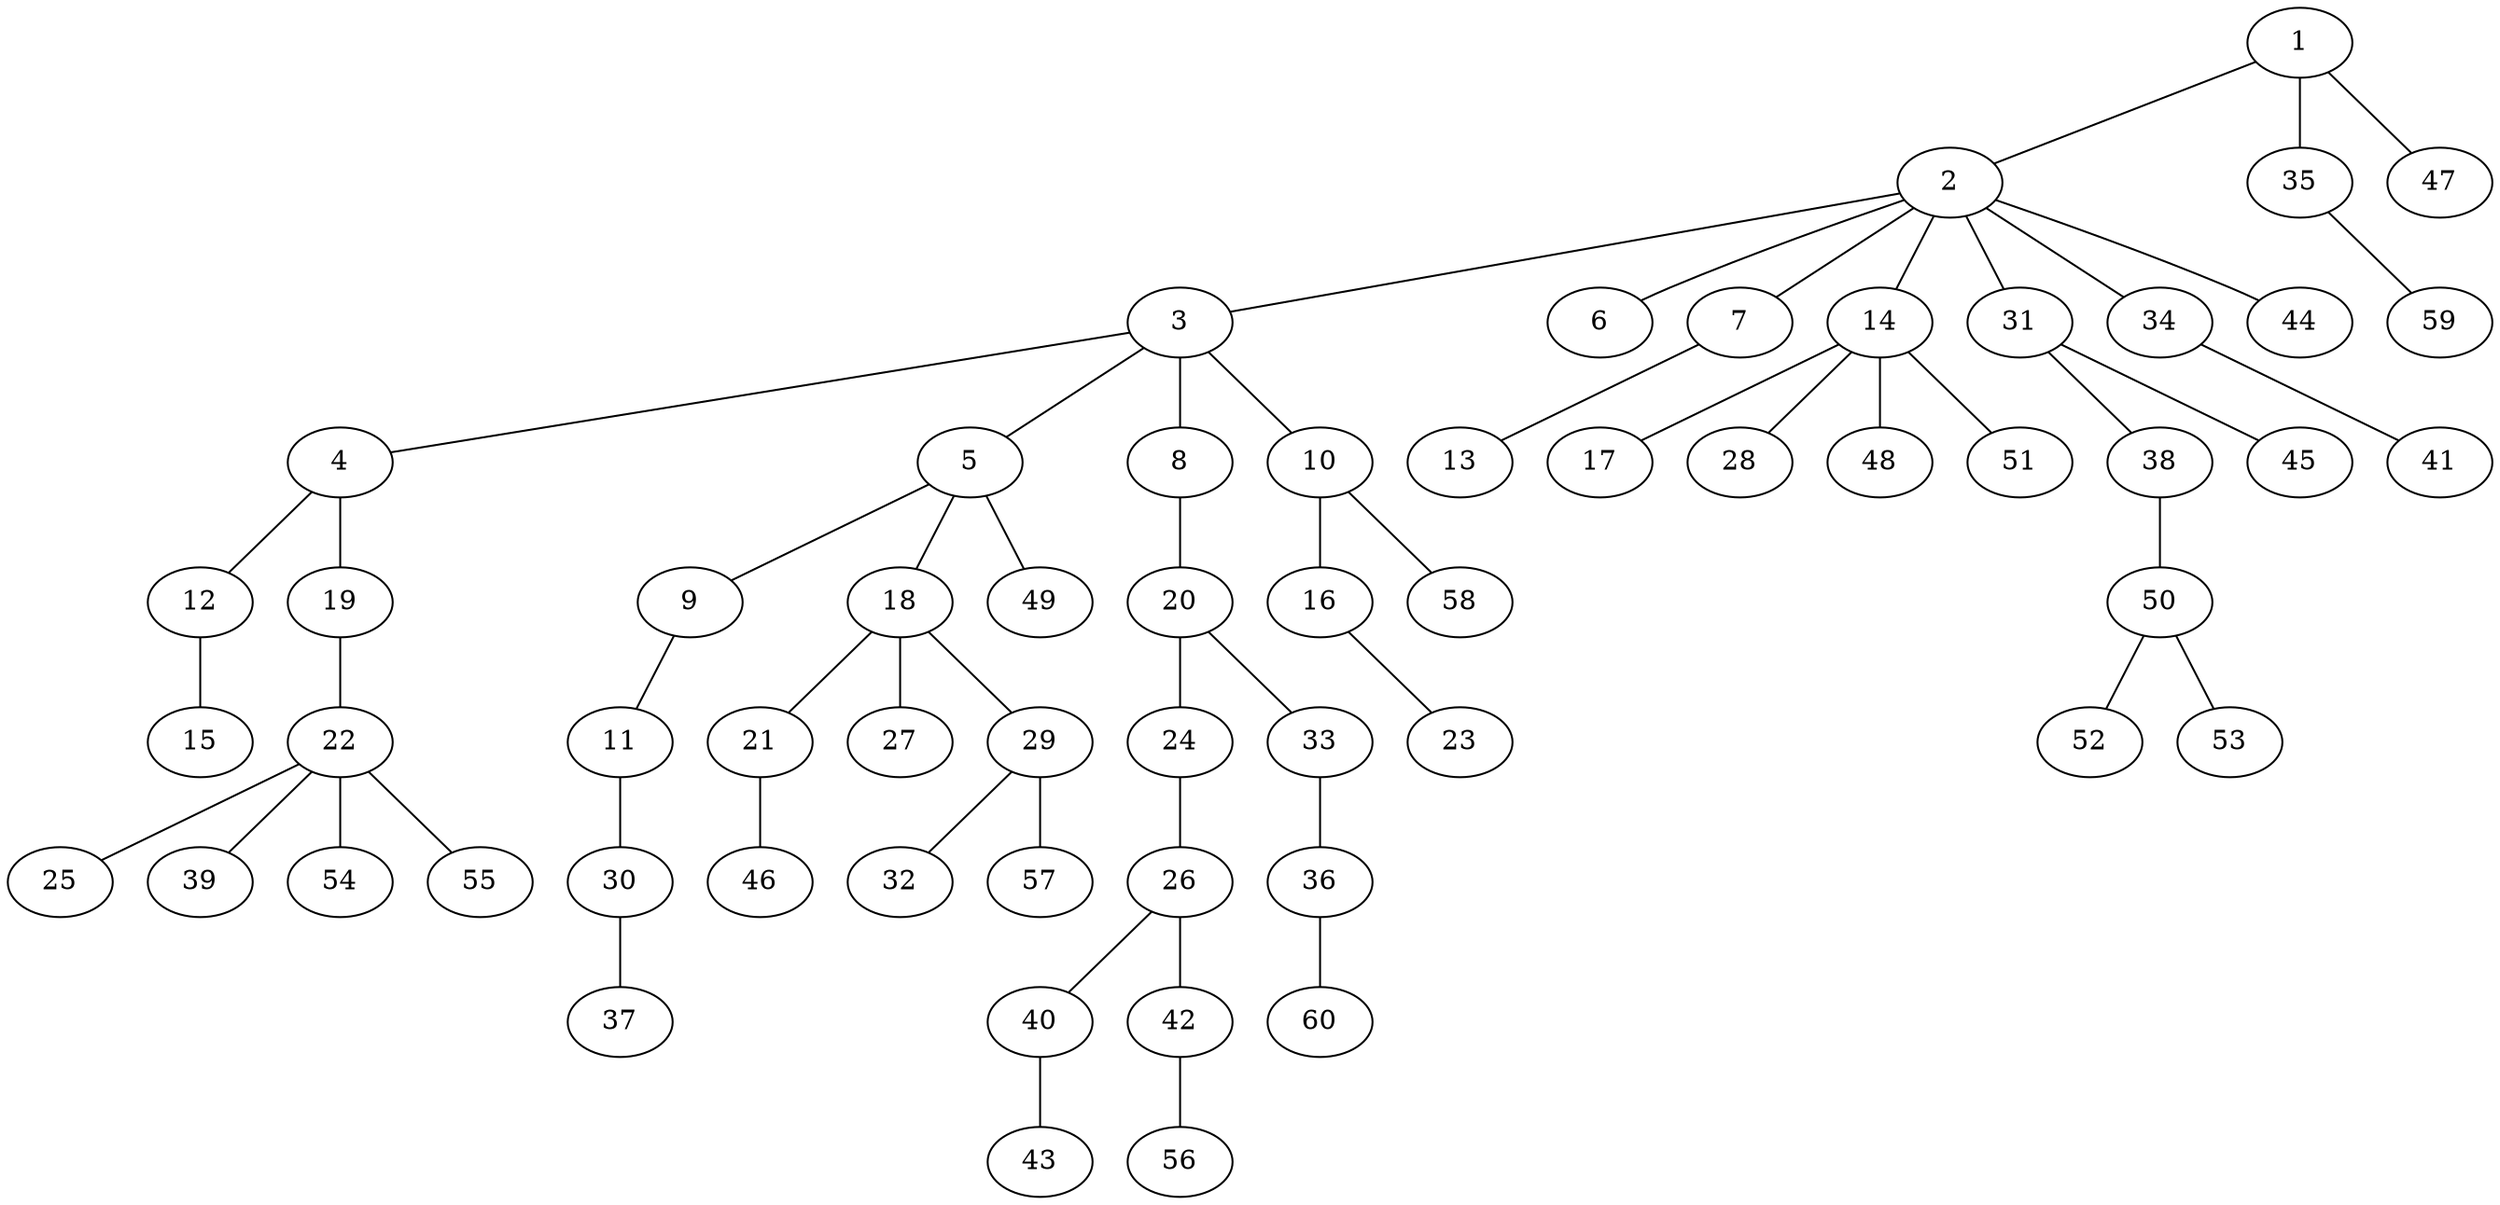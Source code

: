 graph graphname {1--2
1--35
1--47
2--3
2--6
2--7
2--14
2--31
2--34
2--44
3--4
3--5
3--8
3--10
4--12
4--19
5--9
5--18
5--49
7--13
8--20
9--11
10--16
10--58
11--30
12--15
14--17
14--28
14--48
14--51
16--23
18--21
18--27
18--29
19--22
20--24
20--33
21--46
22--25
22--39
22--54
22--55
24--26
26--40
26--42
29--32
29--57
30--37
31--38
31--45
33--36
34--41
35--59
36--60
38--50
40--43
42--56
50--52
50--53
}